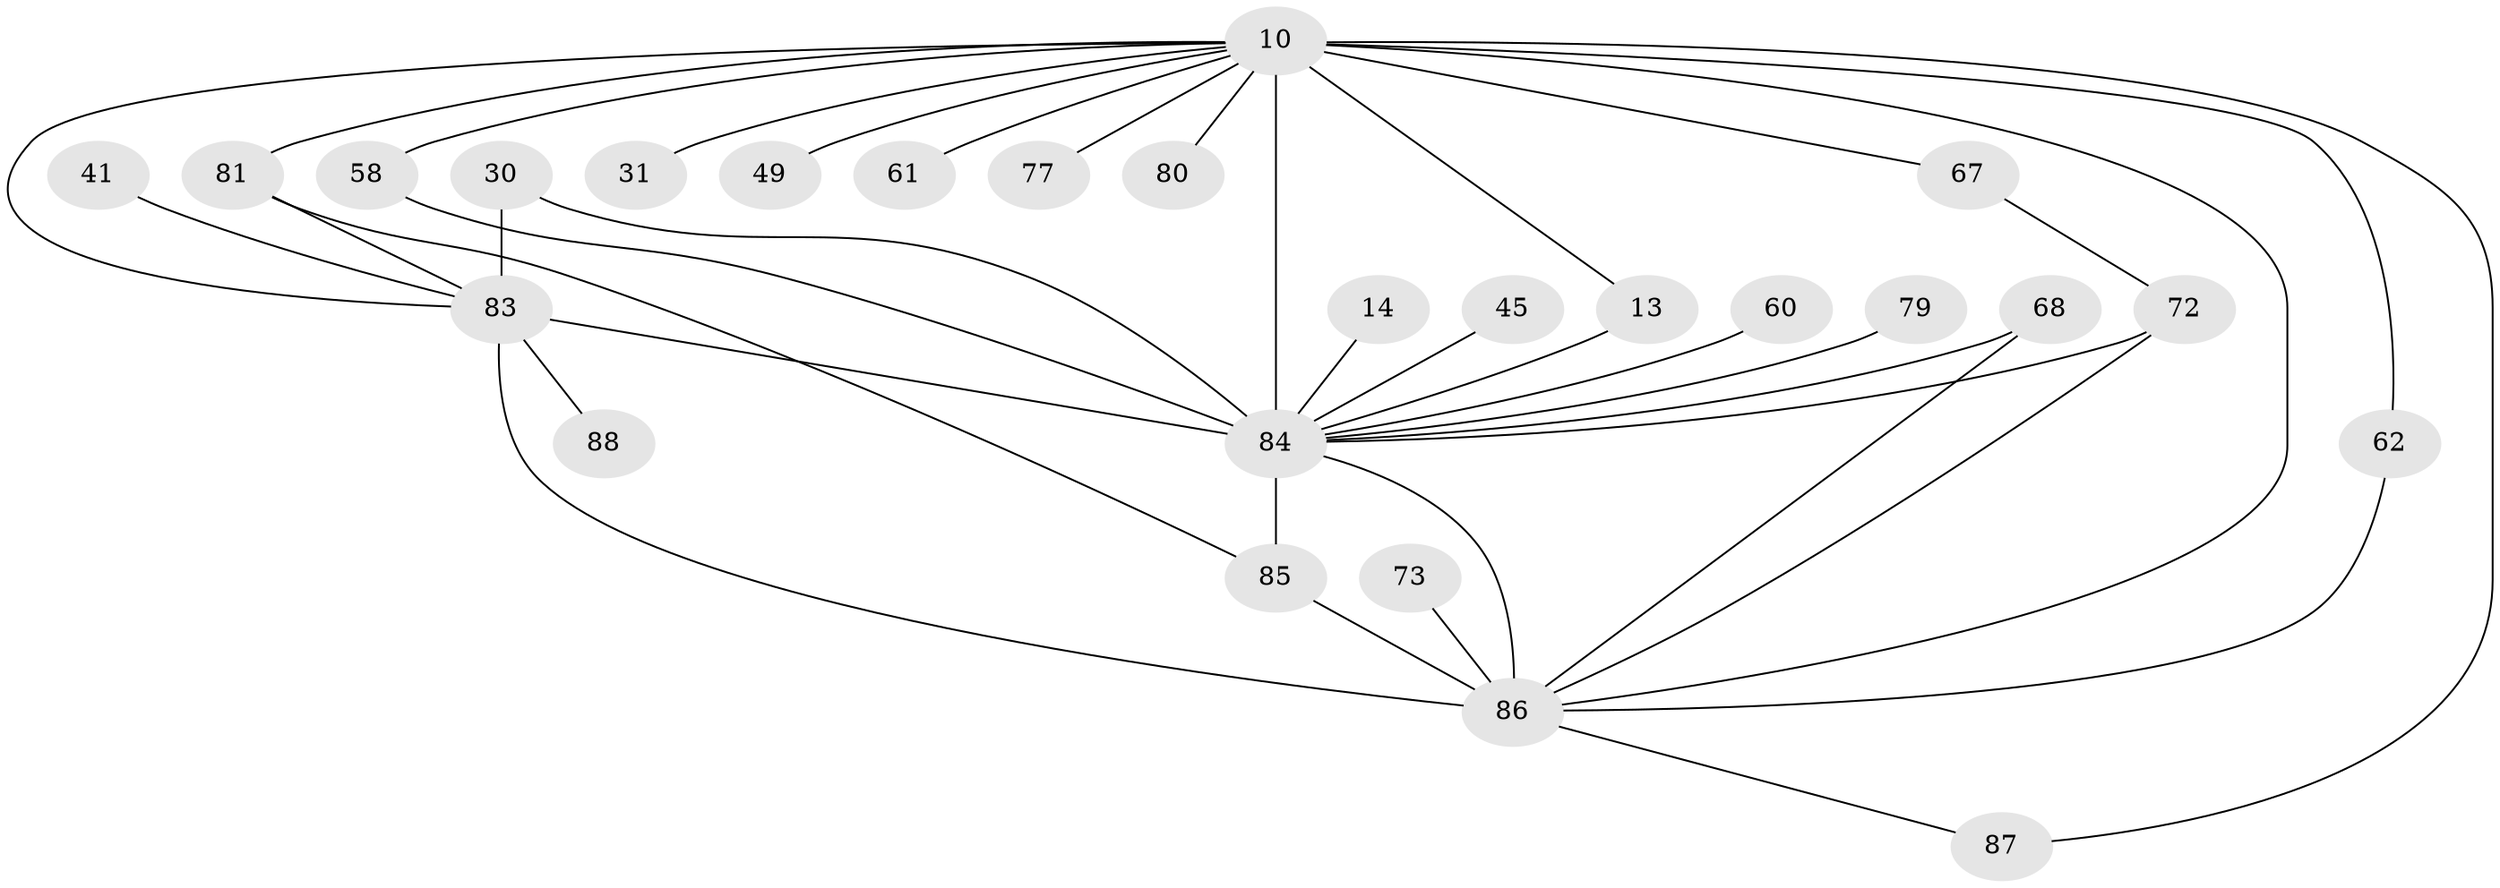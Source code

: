 // original degree distribution, {21: 0.011363636363636364, 12: 0.022727272727272728, 11: 0.011363636363636364, 25: 0.011363636363636364, 15: 0.011363636363636364, 17: 0.03409090909090909, 19: 0.011363636363636364, 28: 0.011363636363636364, 6: 0.011363636363636364, 4: 0.125, 2: 0.5568181818181818, 3: 0.13636363636363635, 7: 0.022727272727272728, 5: 0.022727272727272728}
// Generated by graph-tools (version 1.1) at 2025/47/03/04/25 21:47:35]
// undirected, 26 vertices, 39 edges
graph export_dot {
graph [start="1"]
  node [color=gray90,style=filled];
  10 [super="+4+1"];
  13;
  14;
  30;
  31;
  41;
  45;
  49;
  58 [super="+55"];
  60;
  61;
  62;
  67;
  68;
  72 [super="+32+47+71"];
  73;
  77;
  79;
  80;
  81 [super="+75+66"];
  83 [super="+48+53+59+43"];
  84 [super="+50+44+82+39"];
  85 [super="+63+78+69"];
  86 [super="+57"];
  87;
  88;
  10 -- 31 [weight=2];
  10 -- 49 [weight=2];
  10 -- 58 [weight=2];
  10 -- 61 [weight=2];
  10 -- 62;
  10 -- 67;
  10 -- 13;
  10 -- 77 [weight=2];
  10 -- 80 [weight=2];
  10 -- 84 [weight=30];
  10 -- 86 [weight=10];
  10 -- 87;
  10 -- 83 [weight=10];
  10 -- 81;
  13 -- 84;
  14 -- 84 [weight=2];
  30 -- 84;
  30 -- 83;
  41 -- 83 [weight=2];
  45 -- 84 [weight=2];
  58 -- 84;
  60 -- 84 [weight=2];
  62 -- 86;
  67 -- 72;
  68 -- 84;
  68 -- 86;
  72 -- 84 [weight=7];
  72 -- 86 [weight=2];
  73 -- 86 [weight=2];
  79 -- 84 [weight=2];
  81 -- 85;
  81 -- 83 [weight=3];
  83 -- 84 [weight=10];
  83 -- 86 [weight=5];
  83 -- 88 [weight=2];
  84 -- 85 [weight=3];
  84 -- 86 [weight=11];
  85 -- 86 [weight=2];
  86 -- 87;
}
